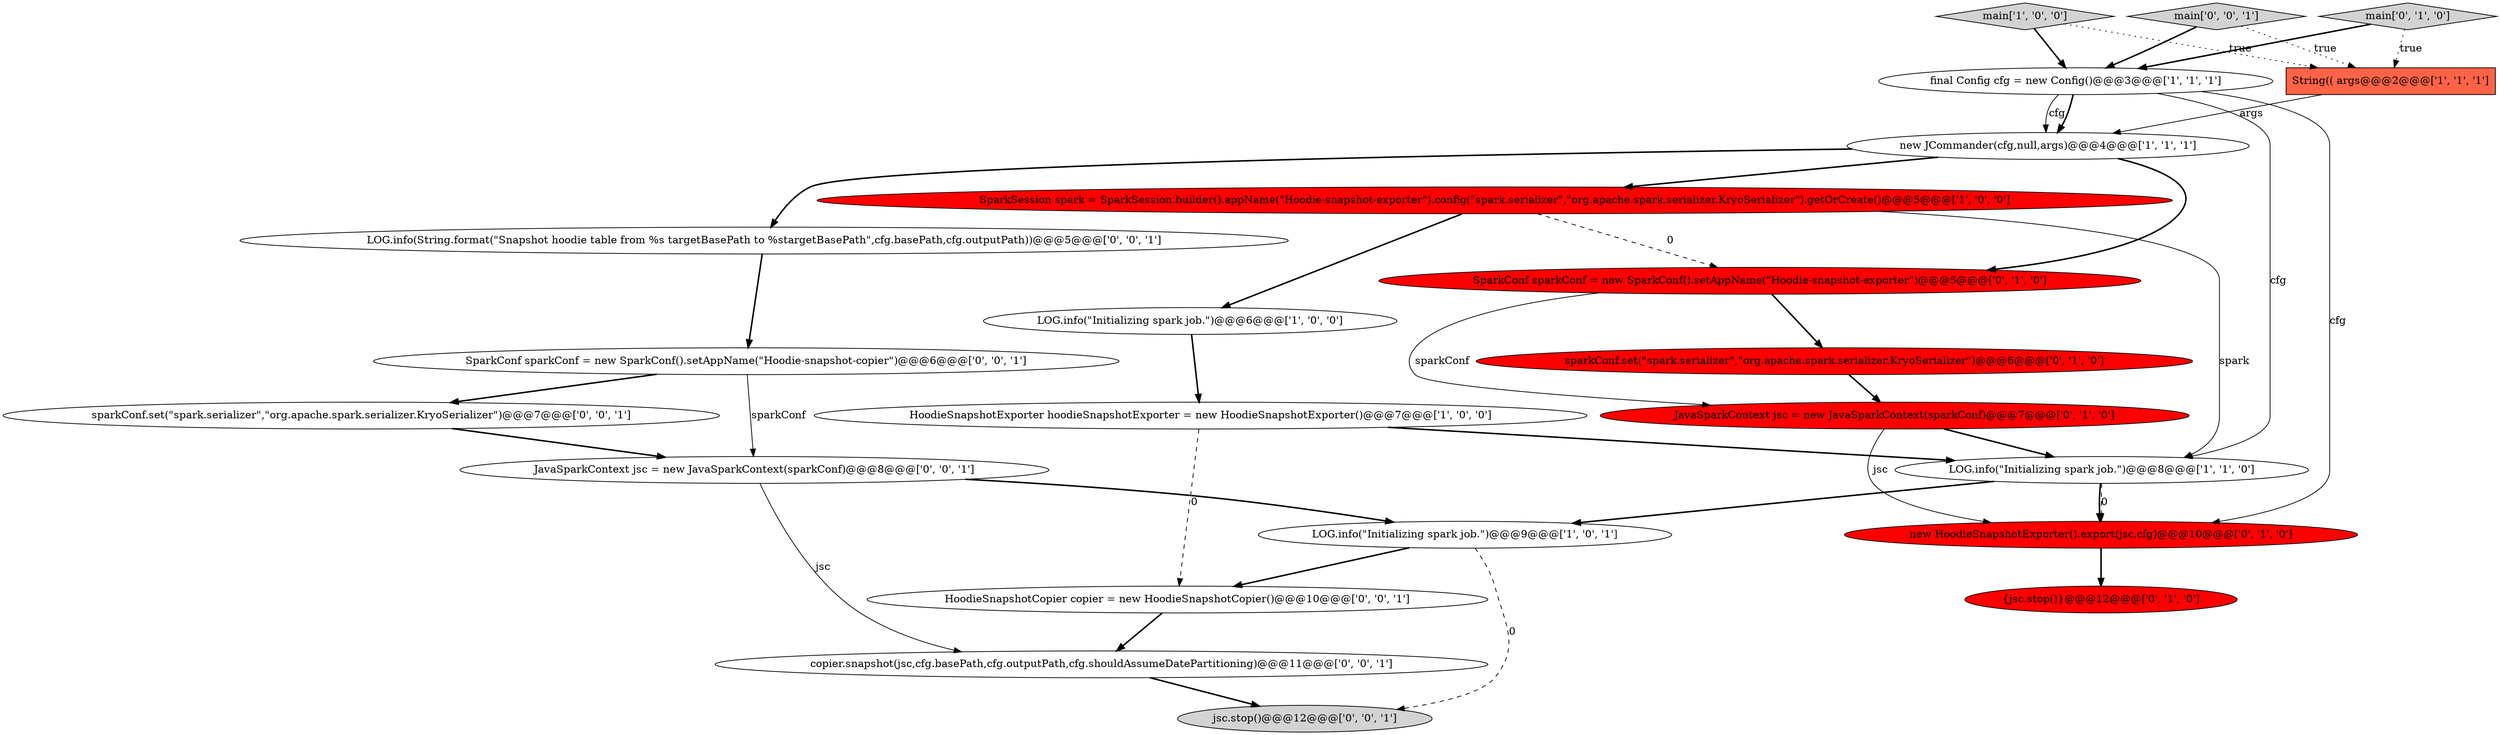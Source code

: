 digraph {
4 [style = filled, label = "String(( args@@@2@@@['1', '1', '1']", fillcolor = tomato, shape = box image = "AAA0AAABBB1BBB"];
2 [style = filled, label = "main['1', '0', '0']", fillcolor = lightgray, shape = diamond image = "AAA0AAABBB1BBB"];
0 [style = filled, label = "HoodieSnapshotExporter hoodieSnapshotExporter = new HoodieSnapshotExporter()@@@7@@@['1', '0', '0']", fillcolor = white, shape = ellipse image = "AAA0AAABBB1BBB"];
1 [style = filled, label = "final Config cfg = new Config()@@@3@@@['1', '1', '1']", fillcolor = white, shape = ellipse image = "AAA0AAABBB1BBB"];
8 [style = filled, label = "SparkSession spark = SparkSession.builder().appName(\"Hoodie-snapshot-exporter\").config(\"spark.serializer\",\"org.apache.spark.serializer.KryoSerializer\").getOrCreate()@@@5@@@['1', '0', '0']", fillcolor = red, shape = ellipse image = "AAA1AAABBB1BBB"];
7 [style = filled, label = "LOG.info(\"Initializing spark job.\")@@@6@@@['1', '0', '0']", fillcolor = white, shape = ellipse image = "AAA0AAABBB1BBB"];
16 [style = filled, label = "copier.snapshot(jsc,cfg.basePath,cfg.outputPath,cfg.shouldAssumeDatePartitioning)@@@11@@@['0', '0', '1']", fillcolor = white, shape = ellipse image = "AAA0AAABBB3BBB"];
10 [style = filled, label = "JavaSparkContext jsc = new JavaSparkContext(sparkConf)@@@7@@@['0', '1', '0']", fillcolor = red, shape = ellipse image = "AAA1AAABBB2BBB"];
14 [style = filled, label = "{jsc.stop()}@@@12@@@['0', '1', '0']", fillcolor = red, shape = ellipse image = "AAA1AAABBB2BBB"];
6 [style = filled, label = "LOG.info(\"Initializing spark job.\")@@@9@@@['1', '0', '1']", fillcolor = white, shape = ellipse image = "AAA0AAABBB1BBB"];
13 [style = filled, label = "new HoodieSnapshotExporter().export(jsc,cfg)@@@10@@@['0', '1', '0']", fillcolor = red, shape = ellipse image = "AAA1AAABBB2BBB"];
5 [style = filled, label = "LOG.info(\"Initializing spark job.\")@@@8@@@['1', '1', '0']", fillcolor = white, shape = ellipse image = "AAA0AAABBB1BBB"];
21 [style = filled, label = "HoodieSnapshotCopier copier = new HoodieSnapshotCopier()@@@10@@@['0', '0', '1']", fillcolor = white, shape = ellipse image = "AAA0AAABBB3BBB"];
18 [style = filled, label = "LOG.info(String.format(\"Snapshot hoodie table from %s targetBasePath to %stargetBasePath\",cfg.basePath,cfg.outputPath))@@@5@@@['0', '0', '1']", fillcolor = white, shape = ellipse image = "AAA0AAABBB3BBB"];
9 [style = filled, label = "main['0', '1', '0']", fillcolor = lightgray, shape = diamond image = "AAA0AAABBB2BBB"];
3 [style = filled, label = "new JCommander(cfg,null,args)@@@4@@@['1', '1', '1']", fillcolor = white, shape = ellipse image = "AAA0AAABBB1BBB"];
19 [style = filled, label = "main['0', '0', '1']", fillcolor = lightgray, shape = diamond image = "AAA0AAABBB3BBB"];
11 [style = filled, label = "sparkConf.set(\"spark.serializer\",\"org.apache.spark.serializer.KryoSerializer\")@@@6@@@['0', '1', '0']", fillcolor = red, shape = ellipse image = "AAA1AAABBB2BBB"];
20 [style = filled, label = "sparkConf.set(\"spark.serializer\",\"org.apache.spark.serializer.KryoSerializer\")@@@7@@@['0', '0', '1']", fillcolor = white, shape = ellipse image = "AAA0AAABBB3BBB"];
15 [style = filled, label = "JavaSparkContext jsc = new JavaSparkContext(sparkConf)@@@8@@@['0', '0', '1']", fillcolor = white, shape = ellipse image = "AAA0AAABBB3BBB"];
22 [style = filled, label = "jsc.stop()@@@12@@@['0', '0', '1']", fillcolor = lightgray, shape = ellipse image = "AAA0AAABBB3BBB"];
12 [style = filled, label = "SparkConf sparkConf = new SparkConf().setAppName(\"Hoodie-snapshot-exporter\")@@@5@@@['0', '1', '0']", fillcolor = red, shape = ellipse image = "AAA1AAABBB2BBB"];
17 [style = filled, label = "SparkConf sparkConf = new SparkConf().setAppName(\"Hoodie-snapshot-copier\")@@@6@@@['0', '0', '1']", fillcolor = white, shape = ellipse image = "AAA0AAABBB3BBB"];
5->13 [style = dashed, label="0"];
1->3 [style = solid, label="cfg"];
1->5 [style = solid, label="cfg"];
2->1 [style = bold, label=""];
6->21 [style = bold, label=""];
12->11 [style = bold, label=""];
17->15 [style = solid, label="sparkConf"];
1->3 [style = bold, label=""];
18->17 [style = bold, label=""];
8->12 [style = dashed, label="0"];
7->0 [style = bold, label=""];
15->6 [style = bold, label=""];
4->3 [style = solid, label="args"];
3->12 [style = bold, label=""];
16->22 [style = bold, label=""];
6->22 [style = dashed, label="0"];
8->7 [style = bold, label=""];
12->10 [style = solid, label="sparkConf"];
3->18 [style = bold, label=""];
1->13 [style = solid, label="cfg"];
15->16 [style = solid, label="jsc"];
19->1 [style = bold, label=""];
10->5 [style = bold, label=""];
5->6 [style = bold, label=""];
19->4 [style = dotted, label="true"];
11->10 [style = bold, label=""];
0->21 [style = dashed, label="0"];
3->8 [style = bold, label=""];
5->13 [style = bold, label=""];
2->4 [style = dotted, label="true"];
21->16 [style = bold, label=""];
9->4 [style = dotted, label="true"];
10->13 [style = solid, label="jsc"];
9->1 [style = bold, label=""];
20->15 [style = bold, label=""];
8->5 [style = solid, label="spark"];
13->14 [style = bold, label=""];
0->5 [style = bold, label=""];
17->20 [style = bold, label=""];
}

